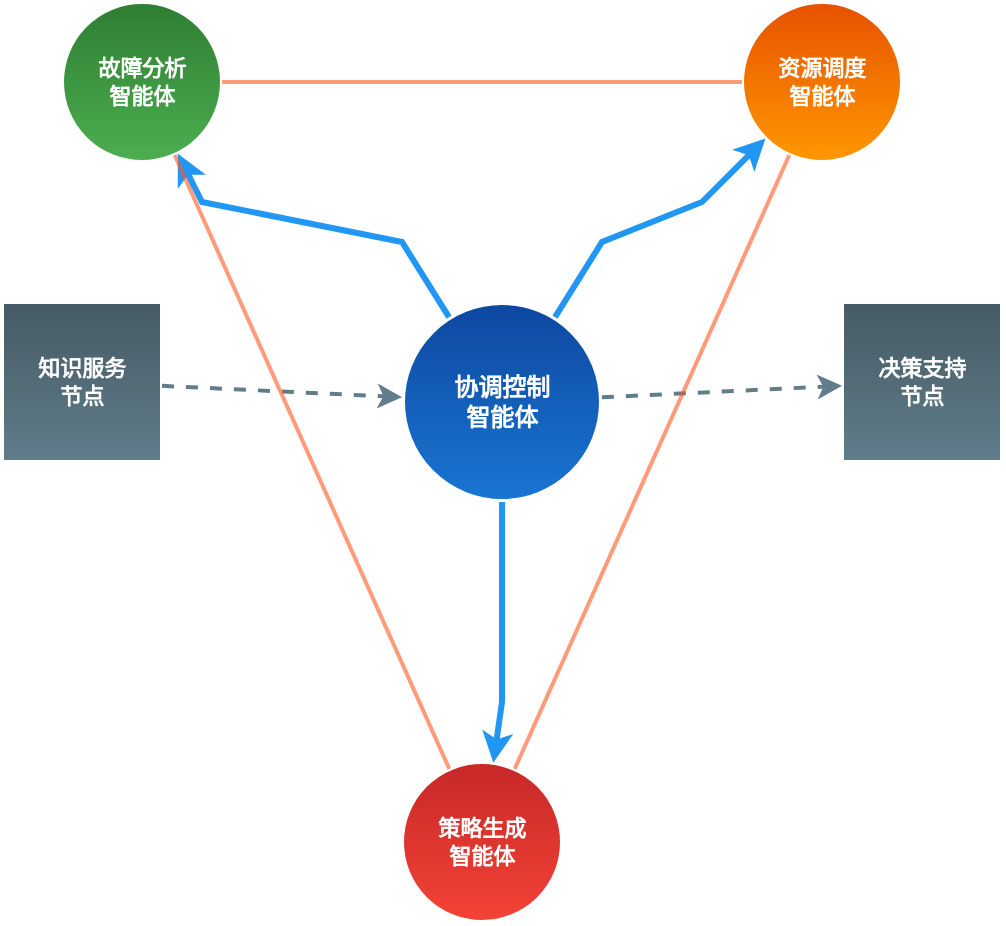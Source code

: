 <mxfile>
    <diagram name="多智能体协同检修策略生成架构图" id="multi-agent-network">
        <mxGraphModel dx="770" dy="534" grid="1" gridSize="10" guides="1" tooltips="1" connect="1" arrows="1" fold="1" page="1" pageScale="1" pageWidth="1400" pageHeight="900" math="0" shadow="0">
            <root>
                <mxCell id="0"/>
                <mxCell id="1" parent="0"/>
                <mxCell id="central_coordinator" value="" style="ellipse;whiteSpace=wrap;html=1;aspect=fixed;fillColor=#0D47A1;strokeColor=#FFFFFF;strokeWidth=3;gradientColor=#1976D2;" parent="1" vertex="1">
                    <mxGeometry x="650" y="350" width="100" height="100" as="geometry"/>
                </mxCell>
                <mxCell id="coordinator_label" value="协调控制&#xa;智能体" style="text;html=1;strokeColor=none;fillColor=none;align=center;verticalAlign=middle;whiteSpace=wrap;rounded=0;fontSize=12;fontStyle=1;fontColor=#FFFFFF;" parent="1" vertex="1">
                    <mxGeometry x="665" y="385" width="70" height="30" as="geometry"/>
                </mxCell>
                <mxCell id="fault_agent" value="" style="ellipse;whiteSpace=wrap;html=1;aspect=fixed;fillColor=#2E7D32;strokeColor=#FFFFFF;strokeWidth=2;gradientColor=#4CAF50;" parent="1" vertex="1">
                    <mxGeometry x="480" y="200" width="80" height="80" as="geometry"/>
                </mxCell>
                <mxCell id="fault_label" value="故障分析&#xa;智能体" style="text;html=1;strokeColor=none;fillColor=none;align=center;verticalAlign=middle;whiteSpace=wrap;rounded=0;fontSize=11;fontStyle=1;fontColor=#FFFFFF;" parent="1" vertex="1">
                    <mxGeometry x="495" y="225" width="50" height="30" as="geometry"/>
                </mxCell>
                <mxCell id="resource_agent" value="" style="ellipse;whiteSpace=wrap;html=1;aspect=fixed;fillColor=#E65100;strokeColor=#FFFFFF;strokeWidth=2;gradientColor=#FF9800;" parent="1" vertex="1">
                    <mxGeometry x="820" y="200" width="80" height="80" as="geometry"/>
                </mxCell>
                <mxCell id="resource_label" value="资源调度&#xa;智能体" style="text;html=1;strokeColor=none;fillColor=none;align=center;verticalAlign=middle;whiteSpace=wrap;rounded=0;fontSize=11;fontStyle=1;fontColor=#FFFFFF;" parent="1" vertex="1">
                    <mxGeometry x="835" y="225" width="50" height="30" as="geometry"/>
                </mxCell>
                <mxCell id="strategy_agent" value="" style="ellipse;whiteSpace=wrap;html=1;aspect=fixed;fillColor=#C62828;strokeColor=#FFFFFF;strokeWidth=2;gradientColor=#F44336;" parent="1" vertex="1">
                    <mxGeometry x="650" y="580" width="80" height="80" as="geometry"/>
                </mxCell>
                <mxCell id="strategy_label" value="策略生成&#xa;智能体" style="text;html=1;strokeColor=none;fillColor=none;align=center;verticalAlign=middle;whiteSpace=wrap;rounded=0;fontSize=11;fontStyle=1;fontColor=#FFFFFF;" parent="1" vertex="1">
                    <mxGeometry x="665" y="605" width="50" height="30" as="geometry"/>
                </mxCell>
                <mxCell id="knowledge_service" value="" style="hexagon;whiteSpace=wrap;html=1;aspect=fixed;fillColor=#455A64;strokeColor=#FFFFFF;strokeWidth=2;gradientColor=#607D8B;" parent="1" vertex="1">
                    <mxGeometry x="450" y="350" width="80" height="80" as="geometry"/>
                </mxCell>
                <mxCell id="knowledge_label" value="知识服务&#xa;节点" style="text;html=1;strokeColor=none;fillColor=none;align=center;verticalAlign=middle;whiteSpace=wrap;rounded=0;fontSize=11;fontStyle=1;fontColor=#FFFFFF;" parent="1" vertex="1">
                    <mxGeometry x="465" y="375" width="50" height="30" as="geometry"/>
                </mxCell>
                <mxCell id="decision_service" value="" style="hexagon;whiteSpace=wrap;html=1;aspect=fixed;fillColor=#455A64;strokeColor=#FFFFFF;strokeWidth=2;gradientColor=#607D8B;" parent="1" vertex="1">
                    <mxGeometry x="870" y="350" width="80" height="80" as="geometry"/>
                </mxCell>
                <mxCell id="decision_label" value="决策支持&#xa;节点" style="text;html=1;strokeColor=none;fillColor=none;align=center;verticalAlign=middle;whiteSpace=wrap;rounded=0;fontSize=11;fontStyle=1;fontColor=#FFFFFF;" parent="1" vertex="1">
                    <mxGeometry x="885" y="375" width="50" height="30" as="geometry"/>
                </mxCell>
                <mxCell id="connect1" style="edgeStyle=none;rounded=0;orthogonalLoop=1;jettySize=auto;html=1;strokeColor=#2196F3;strokeWidth=3;endArrow=none;startArrow=classic;startFill=1;endFill=0;" parent="1" source="fault_agent" target="central_coordinator" edge="1">
                    <mxGeometry relative="1" as="geometry">
                        <Array as="points">
                            <mxPoint x="550" y="300"/>
                            <mxPoint x="650" y="320"/>
                        </Array>
                    </mxGeometry>
                </mxCell>
                <mxCell id="connect2" style="edgeStyle=none;rounded=0;orthogonalLoop=1;jettySize=auto;html=1;strokeColor=#2196F3;strokeWidth=3;endArrow=none;startArrow=classic;startFill=1;endFill=0;" parent="1" source="resource_agent" target="central_coordinator" edge="1">
                    <mxGeometry relative="1" as="geometry">
                        <Array as="points">
                            <mxPoint x="800" y="300"/>
                            <mxPoint x="750" y="320"/>
                        </Array>
                    </mxGeometry>
                </mxCell>
                <mxCell id="connect4" style="edgeStyle=none;rounded=0;orthogonalLoop=1;jettySize=auto;html=1;strokeColor=#2196F3;strokeWidth=3;endArrow=none;startArrow=classic;startFill=1;endFill=0;" parent="1" source="strategy_agent" target="central_coordinator" edge="1">
                    <mxGeometry relative="1" as="geometry">
                        <Array as="points">
                            <mxPoint x="700" y="550"/>
                            <mxPoint x="700" y="480"/>
                        </Array>
                    </mxGeometry>
                </mxCell>
                <mxCell id="connect5" style="edgeStyle=none;rounded=0;orthogonalLoop=1;jettySize=auto;html=1;strokeColor=#607D8B;strokeWidth=2;endArrow=classic;startArrow=none;dashed=1;" parent="1" source="knowledge_service" target="central_coordinator" edge="1">
                    <mxGeometry relative="1" as="geometry"/>
                </mxCell>
                <mxCell id="connect6" style="edgeStyle=none;rounded=0;orthogonalLoop=1;jettySize=auto;html=1;strokeColor=#607D8B;strokeWidth=2;endArrow=classic;startArrow=none;dashed=1;" parent="1" source="central_coordinator" target="decision_service" edge="1">
                    <mxGeometry relative="1" as="geometry"/>
                </mxCell>
                <mxCell id="collab1" style="edgeStyle=none;rounded=1;orthogonalLoop=1;jettySize=auto;html=1;strokeColor=#FF5722;strokeWidth=2;endArrow=none;startArrow=none;curved=1;opacity=60;" parent="1" source="fault_agent" target="resource_agent" edge="1">
                    <mxGeometry relative="1" as="geometry"/>
                </mxCell>
                <mxCell id="collab2" style="edgeStyle=none;rounded=1;orthogonalLoop=1;jettySize=auto;html=1;strokeColor=#FF5722;strokeWidth=2;endArrow=none;startArrow=none;curved=1;opacity=60;" parent="1" source="fault_agent" target="strategy_agent" edge="1">
                    <mxGeometry relative="1" as="geometry"/>
                </mxCell>
                <mxCell id="collab3" style="edgeStyle=none;rounded=1;orthogonalLoop=1;jettySize=auto;html=1;strokeColor=#FF5722;strokeWidth=2;endArrow=none;startArrow=none;curved=1;opacity=60;" parent="1" source="resource_agent" target="strategy_agent" edge="1">
                    <mxGeometry relative="1" as="geometry"/>
                </mxCell>
            </root>
        </mxGraphModel>
    </diagram>
</mxfile>